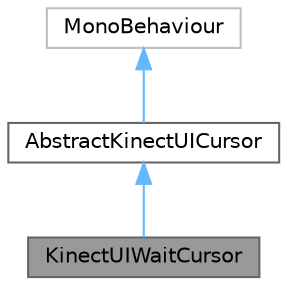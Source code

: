 digraph "KinectUIWaitCursor"
{
 // LATEX_PDF_SIZE
  bgcolor="transparent";
  edge [fontname=Helvetica,fontsize=10,labelfontname=Helvetica,labelfontsize=10];
  node [fontname=Helvetica,fontsize=10,shape=box,height=0.2,width=0.4];
  Node1 [label="KinectUIWaitCursor",height=0.2,width=0.4,color="gray40", fillcolor="grey60", style="filled", fontcolor="black",tooltip=" "];
  Node2 -> Node1 [dir="back",color="steelblue1",style="solid"];
  Node2 [label="AbstractKinectUICursor",height=0.2,width=0.4,color="gray40", fillcolor="white", style="filled",URL="$class_abstract_kinect_u_i_cursor.html",tooltip="Abstract UI component class for hand cursor objects."];
  Node3 -> Node2 [dir="back",color="steelblue1",style="solid"];
  Node3 [label="MonoBehaviour",height=0.2,width=0.4,color="grey75", fillcolor="white", style="filled",tooltip=" "];
}
